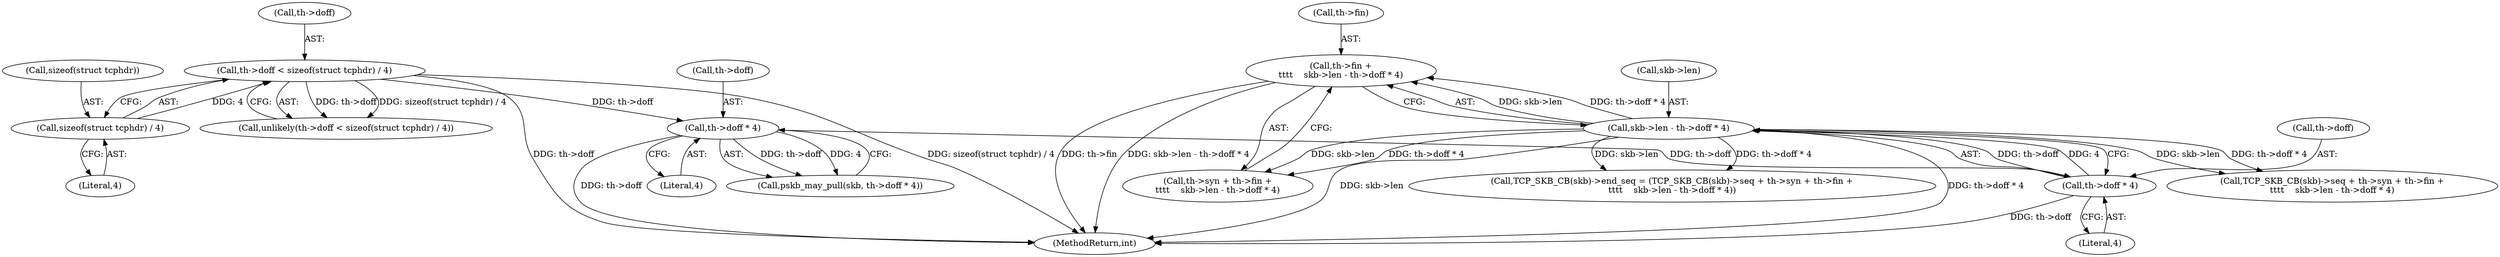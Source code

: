 digraph "0_linux_ac6e780070e30e4c35bd395acfe9191e6268bdd3@pointer" {
"1000219" [label="(Call,th->fin +\n\t\t\t\t    skb->len - th->doff * 4)"];
"1000223" [label="(Call,skb->len - th->doff * 4)"];
"1000227" [label="(Call,th->doff * 4)"];
"1000160" [label="(Call,th->doff * 4)"];
"1000147" [label="(Call,th->doff < sizeof(struct tcphdr) / 4)"];
"1000151" [label="(Call,sizeof(struct tcphdr) / 4)"];
"1000219" [label="(Call,th->fin +\n\t\t\t\t    skb->len - th->doff * 4)"];
"1000158" [label="(Call,pskb_may_pull(skb, th->doff * 4))"];
"1000161" [label="(Call,th->doff)"];
"1000160" [label="(Call,th->doff * 4)"];
"1000609" [label="(MethodReturn,int)"];
"1000224" [label="(Call,skb->len)"];
"1000210" [label="(Call,TCP_SKB_CB(skb)->seq + th->syn + th->fin +\n\t\t\t\t    skb->len - th->doff * 4)"];
"1000220" [label="(Call,th->fin)"];
"1000147" [label="(Call,th->doff < sizeof(struct tcphdr) / 4)"];
"1000215" [label="(Call,th->syn + th->fin +\n\t\t\t\t    skb->len - th->doff * 4)"];
"1000228" [label="(Call,th->doff)"];
"1000227" [label="(Call,th->doff * 4)"];
"1000223" [label="(Call,skb->len - th->doff * 4)"];
"1000152" [label="(Call,sizeof(struct tcphdr))"];
"1000231" [label="(Literal,4)"];
"1000164" [label="(Literal,4)"];
"1000205" [label="(Call,TCP_SKB_CB(skb)->end_seq = (TCP_SKB_CB(skb)->seq + th->syn + th->fin +\n\t\t\t\t    skb->len - th->doff * 4))"];
"1000146" [label="(Call,unlikely(th->doff < sizeof(struct tcphdr) / 4))"];
"1000148" [label="(Call,th->doff)"];
"1000154" [label="(Literal,4)"];
"1000151" [label="(Call,sizeof(struct tcphdr) / 4)"];
"1000219" -> "1000215"  [label="AST: "];
"1000219" -> "1000223"  [label="CFG: "];
"1000220" -> "1000219"  [label="AST: "];
"1000223" -> "1000219"  [label="AST: "];
"1000215" -> "1000219"  [label="CFG: "];
"1000219" -> "1000609"  [label="DDG: skb->len - th->doff * 4"];
"1000219" -> "1000609"  [label="DDG: th->fin"];
"1000223" -> "1000219"  [label="DDG: skb->len"];
"1000223" -> "1000219"  [label="DDG: th->doff * 4"];
"1000223" -> "1000227"  [label="CFG: "];
"1000224" -> "1000223"  [label="AST: "];
"1000227" -> "1000223"  [label="AST: "];
"1000223" -> "1000609"  [label="DDG: th->doff * 4"];
"1000223" -> "1000609"  [label="DDG: skb->len"];
"1000223" -> "1000205"  [label="DDG: skb->len"];
"1000223" -> "1000205"  [label="DDG: th->doff * 4"];
"1000223" -> "1000210"  [label="DDG: skb->len"];
"1000223" -> "1000210"  [label="DDG: th->doff * 4"];
"1000223" -> "1000215"  [label="DDG: skb->len"];
"1000223" -> "1000215"  [label="DDG: th->doff * 4"];
"1000227" -> "1000223"  [label="DDG: th->doff"];
"1000227" -> "1000223"  [label="DDG: 4"];
"1000227" -> "1000231"  [label="CFG: "];
"1000228" -> "1000227"  [label="AST: "];
"1000231" -> "1000227"  [label="AST: "];
"1000227" -> "1000609"  [label="DDG: th->doff"];
"1000160" -> "1000227"  [label="DDG: th->doff"];
"1000160" -> "1000158"  [label="AST: "];
"1000160" -> "1000164"  [label="CFG: "];
"1000161" -> "1000160"  [label="AST: "];
"1000164" -> "1000160"  [label="AST: "];
"1000158" -> "1000160"  [label="CFG: "];
"1000160" -> "1000609"  [label="DDG: th->doff"];
"1000160" -> "1000158"  [label="DDG: th->doff"];
"1000160" -> "1000158"  [label="DDG: 4"];
"1000147" -> "1000160"  [label="DDG: th->doff"];
"1000147" -> "1000146"  [label="AST: "];
"1000147" -> "1000151"  [label="CFG: "];
"1000148" -> "1000147"  [label="AST: "];
"1000151" -> "1000147"  [label="AST: "];
"1000146" -> "1000147"  [label="CFG: "];
"1000147" -> "1000609"  [label="DDG: sizeof(struct tcphdr) / 4"];
"1000147" -> "1000609"  [label="DDG: th->doff"];
"1000147" -> "1000146"  [label="DDG: th->doff"];
"1000147" -> "1000146"  [label="DDG: sizeof(struct tcphdr) / 4"];
"1000151" -> "1000147"  [label="DDG: 4"];
"1000151" -> "1000154"  [label="CFG: "];
"1000152" -> "1000151"  [label="AST: "];
"1000154" -> "1000151"  [label="AST: "];
}
